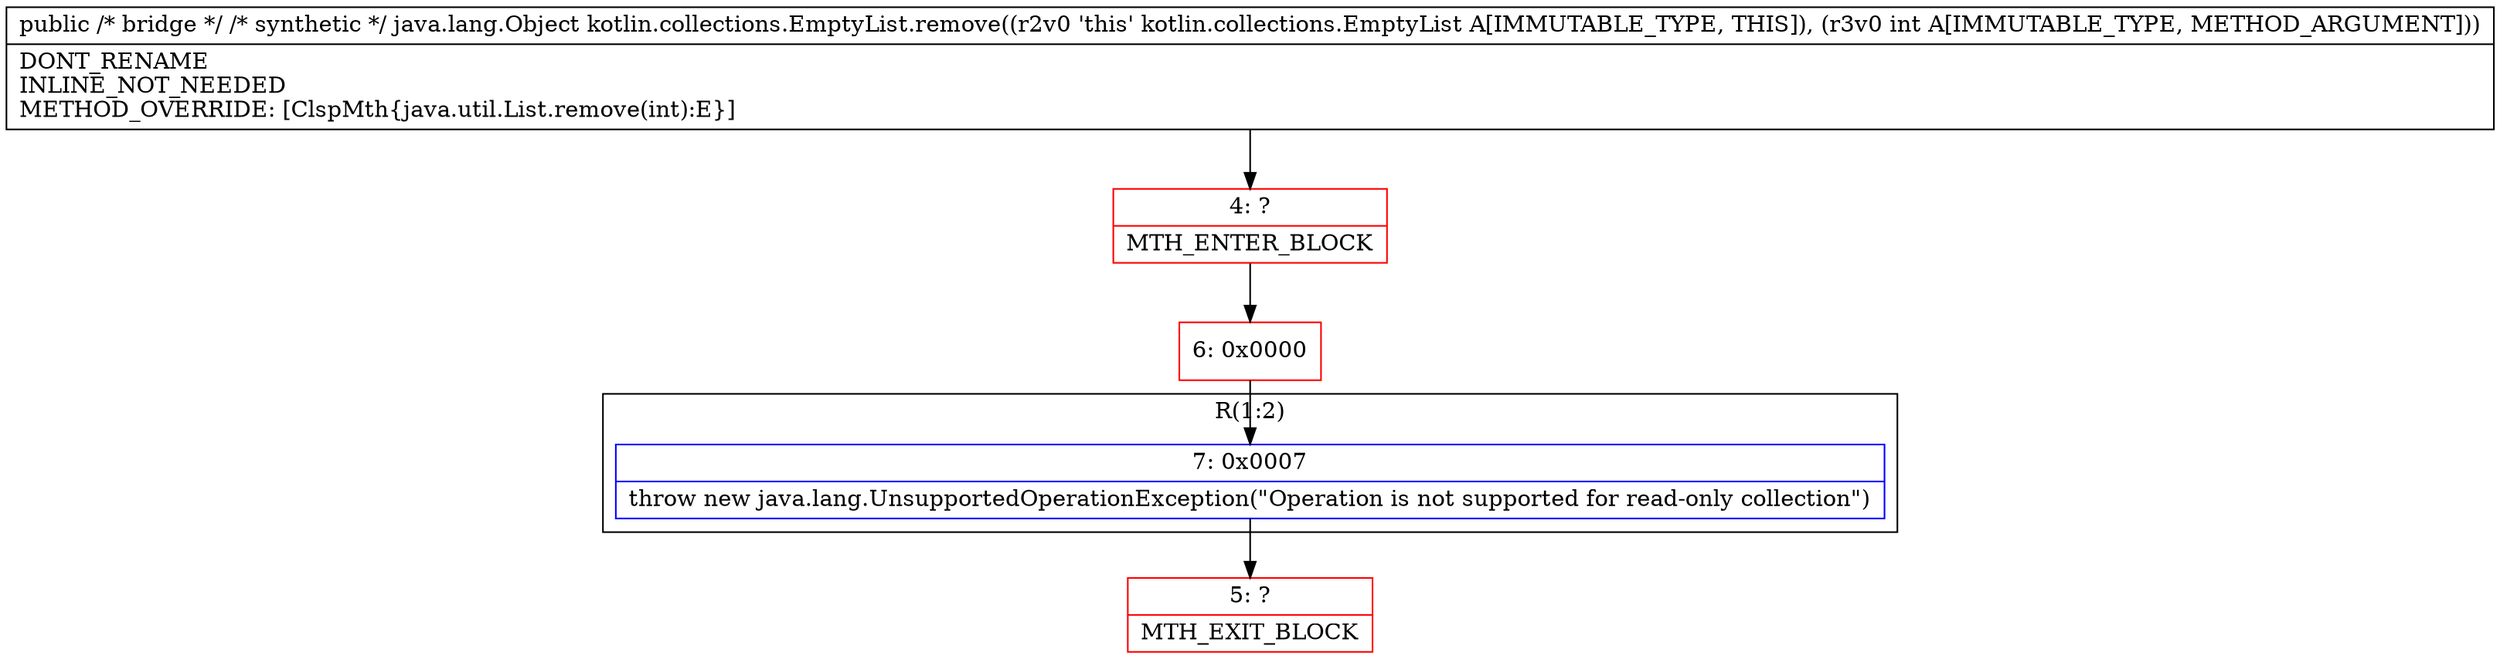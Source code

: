 digraph "CFG forkotlin.collections.EmptyList.remove(I)Ljava\/lang\/Object;" {
subgraph cluster_Region_1727130771 {
label = "R(1:2)";
node [shape=record,color=blue];
Node_7 [shape=record,label="{7\:\ 0x0007|throw new java.lang.UnsupportedOperationException(\"Operation is not supported for read\-only collection\")\l}"];
}
Node_4 [shape=record,color=red,label="{4\:\ ?|MTH_ENTER_BLOCK\l}"];
Node_6 [shape=record,color=red,label="{6\:\ 0x0000}"];
Node_5 [shape=record,color=red,label="{5\:\ ?|MTH_EXIT_BLOCK\l}"];
MethodNode[shape=record,label="{public \/* bridge *\/ \/* synthetic *\/ java.lang.Object kotlin.collections.EmptyList.remove((r2v0 'this' kotlin.collections.EmptyList A[IMMUTABLE_TYPE, THIS]), (r3v0 int A[IMMUTABLE_TYPE, METHOD_ARGUMENT]))  | DONT_RENAME\lINLINE_NOT_NEEDED\lMETHOD_OVERRIDE: [ClspMth\{java.util.List.remove(int):E\}]\l}"];
MethodNode -> Node_4;Node_7 -> Node_5;
Node_4 -> Node_6;
Node_6 -> Node_7;
}

